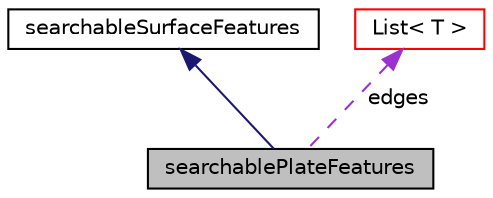 digraph "searchablePlateFeatures"
{
  bgcolor="transparent";
  edge [fontname="Helvetica",fontsize="10",labelfontname="Helvetica",labelfontsize="10"];
  node [fontname="Helvetica",fontsize="10",shape=record];
  Node1 [label="searchablePlateFeatures",height=0.2,width=0.4,color="black", fillcolor="grey75", style="filled", fontcolor="black"];
  Node2 -> Node1 [dir="back",color="midnightblue",fontsize="10",style="solid",fontname="Helvetica"];
  Node2 [label="searchableSurfaceFeatures",height=0.2,width=0.4,color="black",URL="$a02262.html",tooltip="Decorator that returns the features of a searchable surface. "];
  Node3 -> Node1 [dir="back",color="darkorchid3",fontsize="10",style="dashed",label=" edges" ,fontname="Helvetica"];
  Node3 [label="List\< T \>",height=0.2,width=0.4,color="red",URL="$a01364.html",tooltip="A 1D array of objects of type <T>, where the size of the vector is known and used for subscript bound..."];
}
